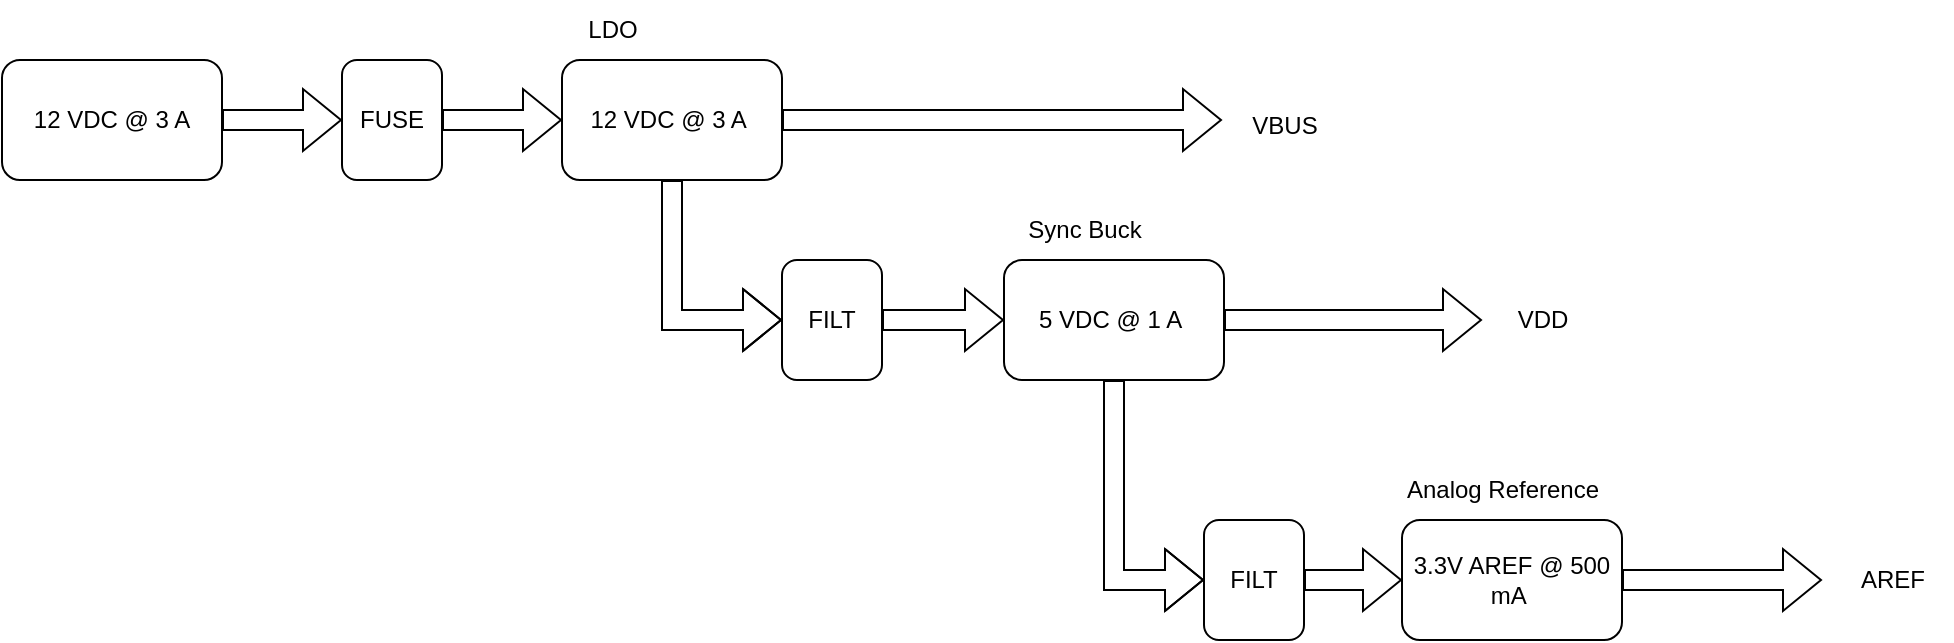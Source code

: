 <mxfile version="21.6.3" type="github">
  <diagram name="Page-1" id="2cvKEyg1qjpxXtNKsSZw">
    <mxGraphModel dx="901" dy="556" grid="1" gridSize="10" guides="1" tooltips="1" connect="1" arrows="1" fold="1" page="1" pageScale="1" pageWidth="850" pageHeight="1100" math="0" shadow="0">
      <root>
        <mxCell id="0" />
        <mxCell id="1" parent="0" />
        <mxCell id="by1AhoUI2fDS6oZb-t9W-1" value="12 VDC @ 3 A" style="rounded=1;whiteSpace=wrap;html=1;" vertex="1" parent="1">
          <mxGeometry x="60" y="160" width="110" height="60" as="geometry" />
        </mxCell>
        <mxCell id="by1AhoUI2fDS6oZb-t9W-2" value="12 VDC @ 3 A&amp;nbsp;" style="rounded=1;whiteSpace=wrap;html=1;" vertex="1" parent="1">
          <mxGeometry x="340" y="160" width="110" height="60" as="geometry" />
        </mxCell>
        <mxCell id="by1AhoUI2fDS6oZb-t9W-3" value="5 VDC @ 1 A&amp;nbsp;" style="rounded=1;whiteSpace=wrap;html=1;" vertex="1" parent="1">
          <mxGeometry x="561" y="260" width="110" height="60" as="geometry" />
        </mxCell>
        <mxCell id="by1AhoUI2fDS6oZb-t9W-4" value="3.3V AREF @ 500 mA&amp;nbsp;" style="rounded=1;whiteSpace=wrap;html=1;" vertex="1" parent="1">
          <mxGeometry x="760" y="390" width="110" height="60" as="geometry" />
        </mxCell>
        <mxCell id="by1AhoUI2fDS6oZb-t9W-6" value="" style="shape=flexArrow;endArrow=classic;html=1;rounded=0;entryX=0;entryY=0.5;entryDx=0;entryDy=0;exitX=1;exitY=0.5;exitDx=0;exitDy=0;" edge="1" parent="1" source="by1AhoUI2fDS6oZb-t9W-13" target="by1AhoUI2fDS6oZb-t9W-2">
          <mxGeometry width="50" height="50" relative="1" as="geometry">
            <mxPoint x="180" y="290" as="sourcePoint" />
            <mxPoint x="230" y="240" as="targetPoint" />
          </mxGeometry>
        </mxCell>
        <mxCell id="by1AhoUI2fDS6oZb-t9W-8" value="" style="shape=flexArrow;endArrow=classic;html=1;rounded=0;" edge="1" parent="1" source="by1AhoUI2fDS6oZb-t9W-2">
          <mxGeometry width="50" height="50" relative="1" as="geometry">
            <mxPoint x="490" y="200" as="sourcePoint" />
            <mxPoint x="670" y="190" as="targetPoint" />
          </mxGeometry>
        </mxCell>
        <mxCell id="by1AhoUI2fDS6oZb-t9W-9" value="VBUS" style="text;html=1;align=center;verticalAlign=middle;resizable=0;points=[];autosize=1;strokeColor=none;fillColor=none;" vertex="1" parent="1">
          <mxGeometry x="671" y="178" width="60" height="30" as="geometry" />
        </mxCell>
        <mxCell id="by1AhoUI2fDS6oZb-t9W-14" value="" style="shape=flexArrow;endArrow=classic;html=1;rounded=0;entryX=0;entryY=0.5;entryDx=0;entryDy=0;exitX=1;exitY=0.5;exitDx=0;exitDy=0;" edge="1" parent="1" source="by1AhoUI2fDS6oZb-t9W-1" target="by1AhoUI2fDS6oZb-t9W-13">
          <mxGeometry width="50" height="50" relative="1" as="geometry">
            <mxPoint x="200" y="190" as="sourcePoint" />
            <mxPoint x="340" y="190" as="targetPoint" />
          </mxGeometry>
        </mxCell>
        <mxCell id="by1AhoUI2fDS6oZb-t9W-13" value="FUSE" style="rounded=1;whiteSpace=wrap;html=1;" vertex="1" parent="1">
          <mxGeometry x="230" y="160" width="50" height="60" as="geometry" />
        </mxCell>
        <mxCell id="by1AhoUI2fDS6oZb-t9W-17" value="Sync Buck" style="text;html=1;align=center;verticalAlign=middle;resizable=0;points=[];autosize=1;strokeColor=none;fillColor=none;" vertex="1" parent="1">
          <mxGeometry x="561" y="230" width="80" height="30" as="geometry" />
        </mxCell>
        <mxCell id="by1AhoUI2fDS6oZb-t9W-18" value="LDO" style="text;html=1;align=center;verticalAlign=middle;resizable=0;points=[];autosize=1;strokeColor=none;fillColor=none;" vertex="1" parent="1">
          <mxGeometry x="340" y="130" width="50" height="30" as="geometry" />
        </mxCell>
        <mxCell id="by1AhoUI2fDS6oZb-t9W-20" value="Analog Reference" style="text;html=1;align=center;verticalAlign=middle;resizable=0;points=[];autosize=1;strokeColor=none;fillColor=none;" vertex="1" parent="1">
          <mxGeometry x="750" y="360" width="120" height="30" as="geometry" />
        </mxCell>
        <mxCell id="by1AhoUI2fDS6oZb-t9W-22" value="" style="shape=flexArrow;endArrow=classic;html=1;rounded=0;entryX=0;entryY=0.5;entryDx=0;entryDy=0;exitX=0.5;exitY=1;exitDx=0;exitDy=0;" edge="1" parent="1" source="by1AhoUI2fDS6oZb-t9W-2" target="by1AhoUI2fDS6oZb-t9W-21">
          <mxGeometry width="50" height="50" relative="1" as="geometry">
            <mxPoint x="423" y="220" as="sourcePoint" />
            <mxPoint x="540" y="290" as="targetPoint" />
            <Array as="points">
              <mxPoint x="395" y="290" />
            </Array>
          </mxGeometry>
        </mxCell>
        <mxCell id="by1AhoUI2fDS6oZb-t9W-21" value="FILT" style="rounded=1;whiteSpace=wrap;html=1;" vertex="1" parent="1">
          <mxGeometry x="450" y="260" width="50" height="60" as="geometry" />
        </mxCell>
        <mxCell id="by1AhoUI2fDS6oZb-t9W-23" value="" style="shape=flexArrow;endArrow=classic;html=1;rounded=0;entryX=0;entryY=0.5;entryDx=0;entryDy=0;exitX=1;exitY=0.5;exitDx=0;exitDy=0;" edge="1" parent="1" source="by1AhoUI2fDS6oZb-t9W-21" target="by1AhoUI2fDS6oZb-t9W-3">
          <mxGeometry width="50" height="50" relative="1" as="geometry">
            <mxPoint x="520" y="410" as="sourcePoint" />
            <mxPoint x="570" y="360" as="targetPoint" />
          </mxGeometry>
        </mxCell>
        <mxCell id="by1AhoUI2fDS6oZb-t9W-24" value="FILT" style="rounded=1;whiteSpace=wrap;html=1;" vertex="1" parent="1">
          <mxGeometry x="661" y="390" width="50" height="60" as="geometry" />
        </mxCell>
        <mxCell id="by1AhoUI2fDS6oZb-t9W-25" value="" style="shape=flexArrow;endArrow=classic;html=1;rounded=0;exitX=0.5;exitY=1;exitDx=0;exitDy=0;entryX=0;entryY=0.5;entryDx=0;entryDy=0;" edge="1" parent="1" source="by1AhoUI2fDS6oZb-t9W-3" target="by1AhoUI2fDS6oZb-t9W-24">
          <mxGeometry width="50" height="50" relative="1" as="geometry">
            <mxPoint x="570" y="460" as="sourcePoint" />
            <mxPoint x="620" y="410" as="targetPoint" />
            <Array as="points">
              <mxPoint x="616" y="420" />
            </Array>
          </mxGeometry>
        </mxCell>
        <mxCell id="by1AhoUI2fDS6oZb-t9W-26" value="" style="shape=flexArrow;endArrow=classic;html=1;rounded=0;entryX=0;entryY=0.5;entryDx=0;entryDy=0;exitX=1;exitY=0.5;exitDx=0;exitDy=0;" edge="1" parent="1" source="by1AhoUI2fDS6oZb-t9W-24" target="by1AhoUI2fDS6oZb-t9W-4">
          <mxGeometry width="50" height="50" relative="1" as="geometry">
            <mxPoint x="660" y="530" as="sourcePoint" />
            <mxPoint x="710" y="480" as="targetPoint" />
          </mxGeometry>
        </mxCell>
        <mxCell id="by1AhoUI2fDS6oZb-t9W-27" value="" style="shape=flexArrow;endArrow=classic;html=1;rounded=0;exitX=1;exitY=0.5;exitDx=0;exitDy=0;" edge="1" parent="1" source="by1AhoUI2fDS6oZb-t9W-3">
          <mxGeometry width="50" height="50" relative="1" as="geometry">
            <mxPoint x="750" y="340" as="sourcePoint" />
            <mxPoint x="800" y="290" as="targetPoint" />
          </mxGeometry>
        </mxCell>
        <mxCell id="by1AhoUI2fDS6oZb-t9W-28" value="" style="shape=flexArrow;endArrow=classic;html=1;rounded=0;exitX=1;exitY=0.5;exitDx=0;exitDy=0;" edge="1" parent="1" source="by1AhoUI2fDS6oZb-t9W-4">
          <mxGeometry width="50" height="50" relative="1" as="geometry">
            <mxPoint x="920" y="430" as="sourcePoint" />
            <mxPoint x="970" y="420" as="targetPoint" />
          </mxGeometry>
        </mxCell>
        <mxCell id="by1AhoUI2fDS6oZb-t9W-29" value="VDD" style="text;html=1;align=center;verticalAlign=middle;resizable=0;points=[];autosize=1;strokeColor=none;fillColor=none;" vertex="1" parent="1">
          <mxGeometry x="805" y="275" width="50" height="30" as="geometry" />
        </mxCell>
        <mxCell id="by1AhoUI2fDS6oZb-t9W-30" value="AREF" style="text;html=1;align=center;verticalAlign=middle;resizable=0;points=[];autosize=1;strokeColor=none;fillColor=none;" vertex="1" parent="1">
          <mxGeometry x="975" y="405" width="60" height="30" as="geometry" />
        </mxCell>
      </root>
    </mxGraphModel>
  </diagram>
</mxfile>
